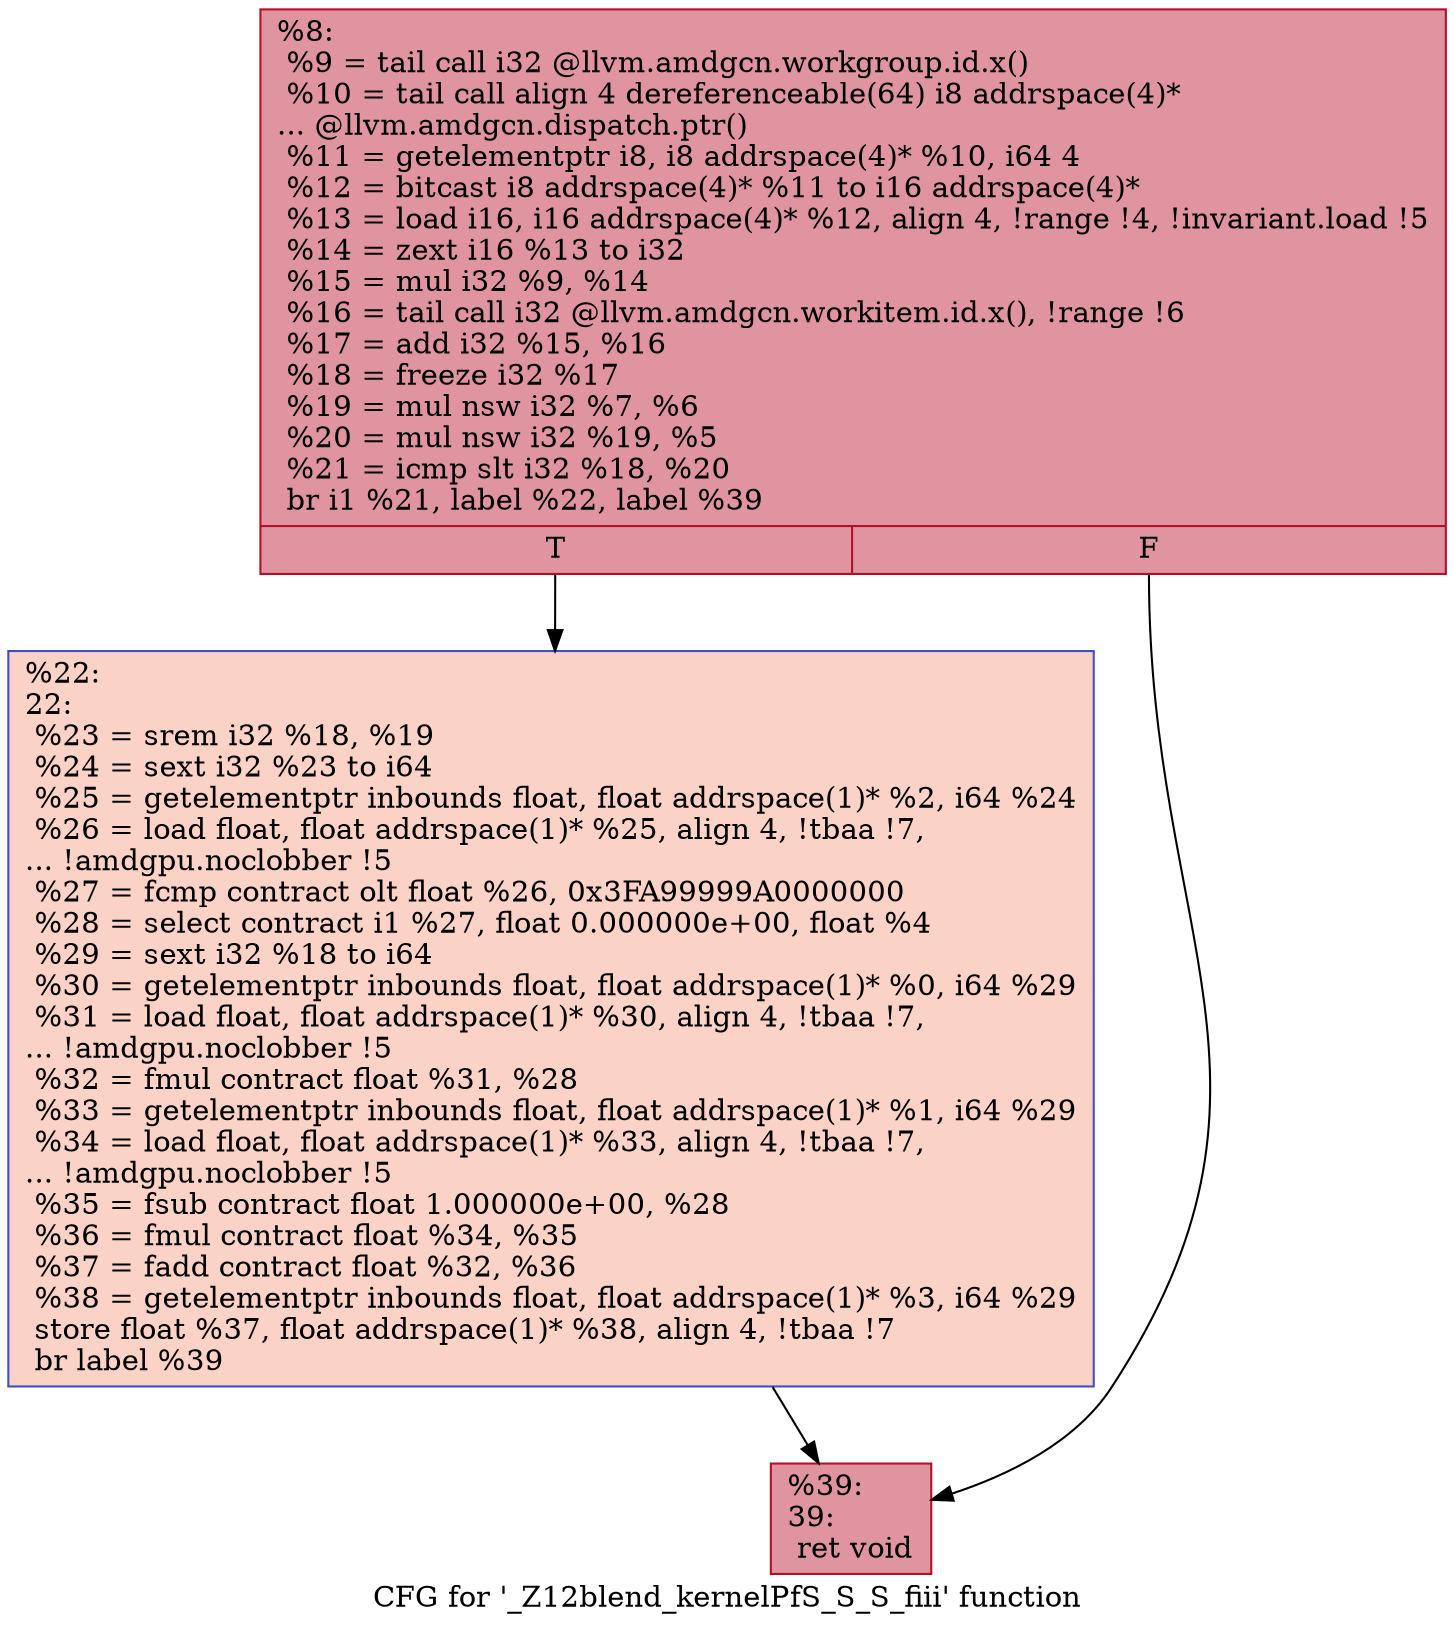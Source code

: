 digraph "CFG for '_Z12blend_kernelPfS_S_S_fiii' function" {
	label="CFG for '_Z12blend_kernelPfS_S_S_fiii' function";

	Node0x48ae470 [shape=record,color="#b70d28ff", style=filled, fillcolor="#b70d2870",label="{%8:\l  %9 = tail call i32 @llvm.amdgcn.workgroup.id.x()\l  %10 = tail call align 4 dereferenceable(64) i8 addrspace(4)*\l... @llvm.amdgcn.dispatch.ptr()\l  %11 = getelementptr i8, i8 addrspace(4)* %10, i64 4\l  %12 = bitcast i8 addrspace(4)* %11 to i16 addrspace(4)*\l  %13 = load i16, i16 addrspace(4)* %12, align 4, !range !4, !invariant.load !5\l  %14 = zext i16 %13 to i32\l  %15 = mul i32 %9, %14\l  %16 = tail call i32 @llvm.amdgcn.workitem.id.x(), !range !6\l  %17 = add i32 %15, %16\l  %18 = freeze i32 %17\l  %19 = mul nsw i32 %7, %6\l  %20 = mul nsw i32 %19, %5\l  %21 = icmp slt i32 %18, %20\l  br i1 %21, label %22, label %39\l|{<s0>T|<s1>F}}"];
	Node0x48ae470:s0 -> Node0x48b0530;
	Node0x48ae470:s1 -> Node0x48b05c0;
	Node0x48b0530 [shape=record,color="#3d50c3ff", style=filled, fillcolor="#f59c7d70",label="{%22:\l22:                                               \l  %23 = srem i32 %18, %19\l  %24 = sext i32 %23 to i64\l  %25 = getelementptr inbounds float, float addrspace(1)* %2, i64 %24\l  %26 = load float, float addrspace(1)* %25, align 4, !tbaa !7,\l... !amdgpu.noclobber !5\l  %27 = fcmp contract olt float %26, 0x3FA99999A0000000\l  %28 = select contract i1 %27, float 0.000000e+00, float %4\l  %29 = sext i32 %18 to i64\l  %30 = getelementptr inbounds float, float addrspace(1)* %0, i64 %29\l  %31 = load float, float addrspace(1)* %30, align 4, !tbaa !7,\l... !amdgpu.noclobber !5\l  %32 = fmul contract float %31, %28\l  %33 = getelementptr inbounds float, float addrspace(1)* %1, i64 %29\l  %34 = load float, float addrspace(1)* %33, align 4, !tbaa !7,\l... !amdgpu.noclobber !5\l  %35 = fsub contract float 1.000000e+00, %28\l  %36 = fmul contract float %34, %35\l  %37 = fadd contract float %32, %36\l  %38 = getelementptr inbounds float, float addrspace(1)* %3, i64 %29\l  store float %37, float addrspace(1)* %38, align 4, !tbaa !7\l  br label %39\l}"];
	Node0x48b0530 -> Node0x48b05c0;
	Node0x48b05c0 [shape=record,color="#b70d28ff", style=filled, fillcolor="#b70d2870",label="{%39:\l39:                                               \l  ret void\l}"];
}
